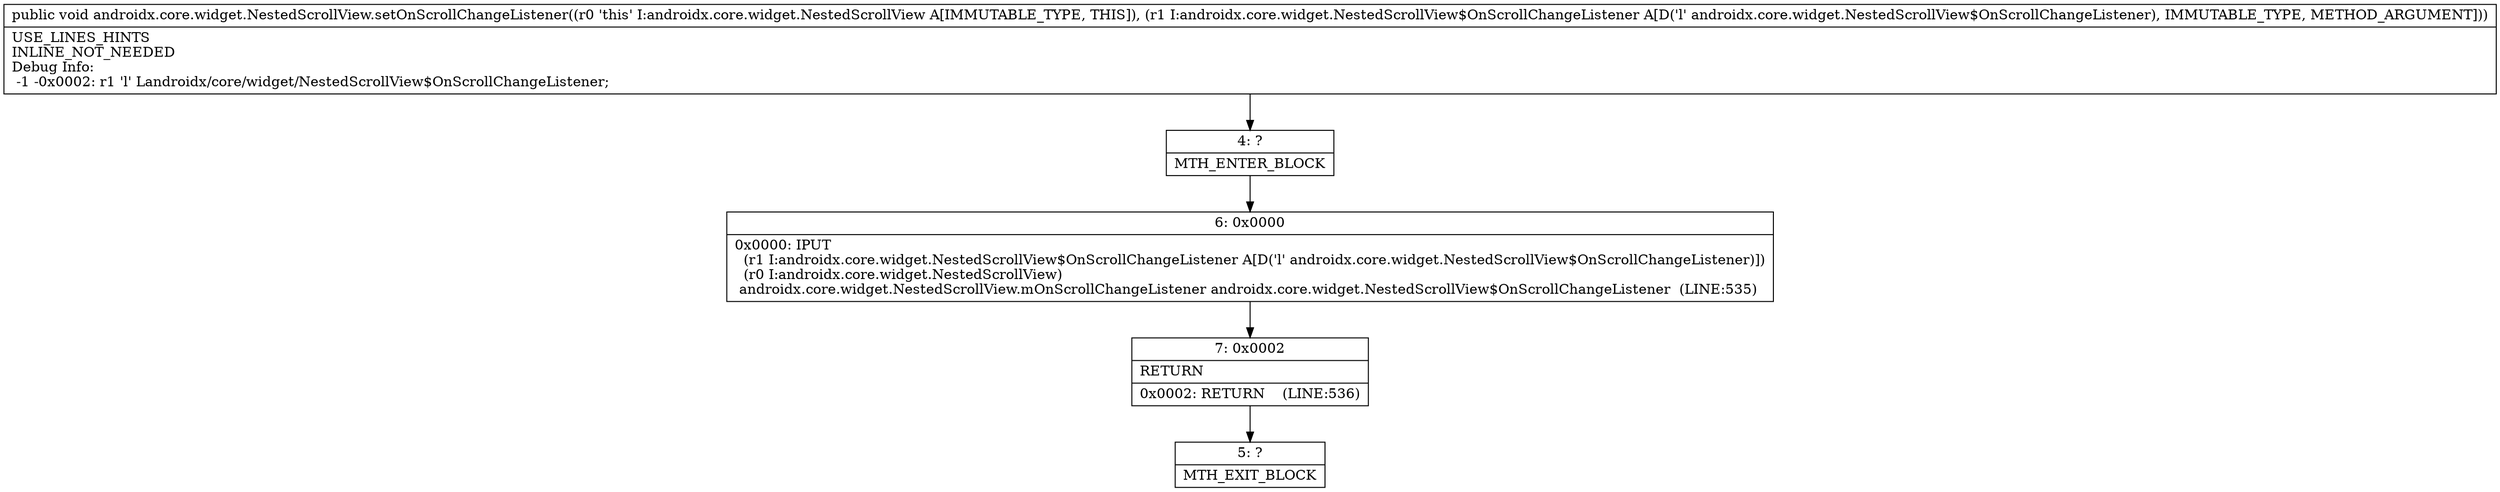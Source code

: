 digraph "CFG forandroidx.core.widget.NestedScrollView.setOnScrollChangeListener(Landroidx\/core\/widget\/NestedScrollView$OnScrollChangeListener;)V" {
Node_4 [shape=record,label="{4\:\ ?|MTH_ENTER_BLOCK\l}"];
Node_6 [shape=record,label="{6\:\ 0x0000|0x0000: IPUT  \l  (r1 I:androidx.core.widget.NestedScrollView$OnScrollChangeListener A[D('l' androidx.core.widget.NestedScrollView$OnScrollChangeListener)])\l  (r0 I:androidx.core.widget.NestedScrollView)\l androidx.core.widget.NestedScrollView.mOnScrollChangeListener androidx.core.widget.NestedScrollView$OnScrollChangeListener  (LINE:535)\l}"];
Node_7 [shape=record,label="{7\:\ 0x0002|RETURN\l|0x0002: RETURN    (LINE:536)\l}"];
Node_5 [shape=record,label="{5\:\ ?|MTH_EXIT_BLOCK\l}"];
MethodNode[shape=record,label="{public void androidx.core.widget.NestedScrollView.setOnScrollChangeListener((r0 'this' I:androidx.core.widget.NestedScrollView A[IMMUTABLE_TYPE, THIS]), (r1 I:androidx.core.widget.NestedScrollView$OnScrollChangeListener A[D('l' androidx.core.widget.NestedScrollView$OnScrollChangeListener), IMMUTABLE_TYPE, METHOD_ARGUMENT]))  | USE_LINES_HINTS\lINLINE_NOT_NEEDED\lDebug Info:\l  \-1 \-0x0002: r1 'l' Landroidx\/core\/widget\/NestedScrollView$OnScrollChangeListener;\l}"];
MethodNode -> Node_4;Node_4 -> Node_6;
Node_6 -> Node_7;
Node_7 -> Node_5;
}

